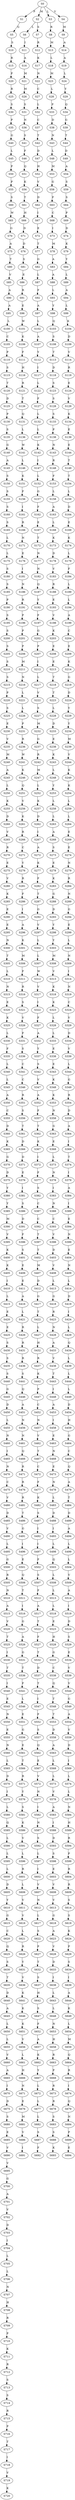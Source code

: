 strict digraph  {
	S0 -> S1 [ label = P ];
	S0 -> S2 [ label = M ];
	S0 -> S3 [ label = L ];
	S0 -> S4 [ label = V ];
	S1 -> S5 [ label = G ];
	S2 -> S6 [ label = L ];
	S2 -> S7 [ label = S ];
	S3 -> S8 [ label = R ];
	S4 -> S9 [ label = M ];
	S5 -> S10 [ label = S ];
	S6 -> S11 [ label = I ];
	S7 -> S12 [ label = R ];
	S8 -> S13 [ label = M ];
	S9 -> S14 [ label = A ];
	S10 -> S15 [ label = R ];
	S11 -> S16 [ label = A ];
	S12 -> S17 [ label = K ];
	S13 -> S18 [ label = L ];
	S14 -> S19 [ label = A ];
	S15 -> S20 [ label = P ];
	S16 -> S21 [ label = M ];
	S17 -> S22 [ label = N ];
	S18 -> S23 [ label = M ];
	S19 -> S24 [ label = L ];
	S20 -> S25 [ label = R ];
	S21 -> S26 [ label = M ];
	S22 -> S27 [ label = C ];
	S23 -> S28 [ label = L ];
	S24 -> S29 [ label = Y ];
	S25 -> S30 [ label = S ];
	S26 -> S31 [ label = S ];
	S27 -> S32 [ label = L ];
	S28 -> S33 [ label = P ];
	S29 -> S34 [ label = Q ];
	S30 -> S35 [ label = P ];
	S31 -> S36 [ label = N ];
	S32 -> S37 [ label = C ];
	S33 -> S38 [ label = D ];
	S34 -> S39 [ label = G ];
	S35 -> S40 [ label = G ];
	S36 -> S41 [ label = S ];
	S37 -> S42 [ label = T ];
	S38 -> S43 [ label = N ];
	S39 -> S44 [ label = T ];
	S40 -> S45 [ label = L ];
	S41 -> S46 [ label = F ];
	S42 -> S47 [ label = D ];
	S43 -> S48 [ label = L ];
	S44 -> S49 [ label = D ];
	S45 -> S50 [ label = P ];
	S46 -> S51 [ label = Q ];
	S47 -> S52 [ label = H ];
	S48 -> S53 [ label = M ];
	S49 -> S54 [ label = A ];
	S50 -> S55 [ label = P ];
	S51 -> S56 [ label = K ];
	S52 -> S57 [ label = V ];
	S53 -> S58 [ label = G ];
	S54 -> S59 [ label = S ];
	S55 -> S60 [ label = S ];
	S56 -> S61 [ label = T ];
	S57 -> S62 [ label = D ];
	S58 -> S63 [ label = F ];
	S59 -> S64 [ label = S ];
	S60 -> S65 [ label = W ];
	S61 -> S66 [ label = H ];
	S62 -> S67 [ label = I ];
	S63 -> S68 [ label = C ];
	S64 -> S69 [ label = P ];
	S65 -> S70 [ label = G ];
	S66 -> S71 [ label = D ];
	S67 -> S72 [ label = E ];
	S68 -> S73 [ label = I ];
	S69 -> S74 [ label = D ];
	S70 -> S75 [ label = A ];
	S71 -> S76 [ label = D ];
	S72 -> S77 [ label = T ];
	S73 -> S78 [ label = M ];
	S74 -> S79 [ label = K ];
	S75 -> S80 [ label = T ];
	S76 -> S81 [ label = S ];
	S77 -> S82 [ label = G ];
	S78 -> S83 [ label = A ];
	S79 -> S84 [ label = Y ];
	S80 -> S85 [ label = V ];
	S81 -> S86 [ label = E ];
	S82 -> S87 [ label = L ];
	S83 -> S88 [ label = A ];
	S84 -> S89 [ label = L ];
	S85 -> S90 [ label = A ];
	S86 -> S91 [ label = R ];
	S87 -> S92 [ label = F ];
	S88 -> S93 [ label = L ];
	S89 -> S94 [ label = A ];
	S90 -> S95 [ label = A ];
	S91 -> S96 [ label = E ];
	S92 -> S97 [ label = A ];
	S93 -> S98 [ label = Y ];
	S94 -> S99 [ label = L ];
	S95 -> S100 [ label = L ];
	S96 -> S101 [ label = W ];
	S97 -> S102 [ label = L ];
	S98 -> S103 [ label = Q ];
	S99 -> S104 [ label = K ];
	S100 -> S105 [ label = C ];
	S101 -> S106 [ label = K ];
	S102 -> S107 [ label = A ];
	S103 -> S108 [ label = S ];
	S104 -> S109 [ label = D ];
	S105 -> S110 [ label = P ];
	S106 -> S111 [ label = F ];
	S107 -> S112 [ label = Y ];
	S108 -> S113 [ label = T ];
	S109 -> S114 [ label = V ];
	S110 -> S115 [ label = S ];
	S111 -> S116 [ label = H ];
	S112 -> S117 [ label = I ];
	S113 -> S118 [ label = D ];
	S114 -> S119 [ label = R ];
	S115 -> S120 [ label = T ];
	S116 -> S121 [ label = R ];
	S117 -> S122 [ label = L ];
	S118 -> S123 [ label = S ];
	S119 -> S124 [ label = E ];
	S120 -> S125 [ label = D ];
	S121 -> S126 [ label = T ];
	S122 -> S127 [ label = F ];
	S123 -> S128 [ label = S ];
	S124 -> S129 [ label = V ];
	S125 -> S130 [ label = P ];
	S126 -> S131 [ label = Q ];
	S127 -> S132 [ label = L ];
	S128 -> S133 [ label = S ];
	S129 -> S134 [ label = K ];
	S130 -> S135 [ label = S ];
	S131 -> S136 [ label = L ];
	S132 -> S137 [ label = L ];
	S133 -> S138 [ label = P ];
	S134 -> S139 [ label = E ];
	S135 -> S140 [ label = G ];
	S136 -> S141 [ label = W ];
	S137 -> S142 [ label = K ];
	S138 -> S143 [ label = N ];
	S139 -> S144 [ label = E ];
	S140 -> S145 [ label = A ];
	S141 -> S146 [ label = L ];
	S142 -> S147 [ label = I ];
	S143 -> S148 [ label = R ];
	S144 -> S149 [ label = T ];
	S145 -> S150 [ label = S ];
	S146 -> S151 [ label = K ];
	S147 -> S152 [ label = L ];
	S148 -> S153 [ label = F ];
	S149 -> S154 [ label = T ];
	S150 -> S155 [ label = S ];
	S151 -> S156 [ label = F ];
	S152 -> S157 [ label = G ];
	S153 -> S158 [ label = L ];
	S154 -> S159 [ label = L ];
	S155 -> S160 [ label = S ];
	S156 -> S161 [ label = I ];
	S157 -> S162 [ label = F ];
	S158 -> S163 [ label = A ];
	S159 -> S164 [ label = D ];
	S160 -> S165 [ label = S ];
	S161 -> S166 [ label = R ];
	S162 -> S167 [ label = E ];
	S163 -> S168 [ label = L ];
	S164 -> S169 [ label = E ];
	S165 -> S170 [ label = L ];
	S166 -> S171 [ label = N ];
	S167 -> S172 [ label = T ];
	S168 -> S173 [ label = K ];
	S169 -> S174 [ label = K ];
	S170 -> S175 [ label = L ];
	S171 -> S176 [ label = E ];
	S172 -> S177 [ label = N ];
	S173 -> S178 [ label = D ];
	S174 -> S179 [ label = L ];
	S175 -> S180 [ label = S ];
	S176 -> S181 [ label = I ];
	S177 -> S182 [ label = N ];
	S178 -> S183 [ label = V ];
	S179 -> S184 [ label = F ];
	S180 -> S185 [ label = S ];
	S181 -> S186 [ label = N ];
	S182 -> S187 [ label = Q ];
	S183 -> S188 [ label = R ];
	S184 -> S189 [ label = L ];
	S185 -> S190 [ label = P ];
	S186 -> S191 [ label = R ];
	S187 -> S192 [ label = Y ];
	S188 -> S193 [ label = E ];
	S189 -> S194 [ label = L ];
	S190 -> S195 [ label = S ];
	S191 -> S196 [ label = P ];
	S192 -> S197 [ label = F ];
	S193 -> S198 [ label = V ];
	S194 -> S199 [ label = A ];
	S195 -> S200 [ label = S ];
	S196 -> S201 [ label = P ];
	S197 -> S202 [ label = G ];
	S198 -> S203 [ label = K ];
	S199 -> S204 [ label = C ];
	S200 -> S205 [ label = S ];
	S201 -> S206 [ label = P ];
	S202 -> S207 [ label = P ];
	S203 -> S208 [ label = E ];
	S204 -> S209 [ label = E ];
	S205 -> S210 [ label = S ];
	S206 -> S211 [ label = M ];
	S207 -> S212 [ label = I ];
	S208 -> S213 [ label = E ];
	S209 -> S214 [ label = K ];
	S210 -> S215 [ label = S ];
	S211 -> S216 [ label = N ];
	S212 -> S217 [ label = L ];
	S213 -> S218 [ label = T ];
	S214 -> S219 [ label = G ];
	S215 -> S220 [ label = P ];
	S216 -> S221 [ label = L ];
	S217 -> S222 [ label = V ];
	S218 -> S223 [ label = T ];
	S219 -> S224 [ label = D ];
	S220 -> S225 [ label = S ];
	S221 -> S226 [ label = L ];
	S222 -> S227 [ label = S ];
	S223 -> S228 [ label = L ];
	S224 -> S229 [ label = Y ];
	S225 -> S230 [ label = E ];
	S226 -> S231 [ label = P ];
	S227 -> S232 [ label = M ];
	S228 -> S233 [ label = D ];
	S229 -> S234 [ label = Y ];
	S230 -> S235 [ label = V ];
	S231 -> S236 [ label = R ];
	S232 -> S237 [ label = G ];
	S233 -> S238 [ label = E ];
	S234 -> S239 [ label = M ];
	S235 -> S240 [ label = M ];
	S236 -> S241 [ label = W ];
	S237 -> S242 [ label = R ];
	S238 -> S243 [ label = K ];
	S239 -> S244 [ label = V ];
	S240 -> S245 [ label = A ];
	S241 -> S246 [ label = K ];
	S242 -> S247 [ label = M ];
	S243 -> S248 [ label = L ];
	S244 -> S249 [ label = K ];
	S245 -> S250 [ label = L ];
	S246 -> S251 [ label = Q ];
	S247 -> S252 [ label = L ];
	S248 -> S253 [ label = Y ];
	S249 -> S254 [ label = K ];
	S250 -> S255 [ label = K ];
	S251 -> S256 [ label = V ];
	S252 -> S257 [ label = K ];
	S253 -> S258 [ label = L ];
	S254 -> S259 [ label = L ];
	S255 -> S260 [ label = D ];
	S256 -> S261 [ label = K ];
	S257 -> S262 [ label = D ];
	S258 -> S263 [ label = L ];
	S259 -> S264 [ label = L ];
	S260 -> S265 [ label = V ];
	S261 -> S266 [ label = R ];
	S262 -> S267 [ label = I ];
	S263 -> S268 [ label = A ];
	S264 -> S269 [ label = E ];
	S265 -> S270 [ label = R ];
	S266 -> S271 [ label = C ];
	S267 -> S272 [ label = A ];
	S268 -> S273 [ label = S ];
	S269 -> S274 [ label = E ];
	S270 -> S275 [ label = E ];
	S271 -> S276 [ label = Y ];
	S272 -> S277 [ label = K ];
	S273 -> S278 [ label = E ];
	S274 -> S279 [ label = N ];
	S275 -> S280 [ label = V ];
	S276 -> S281 [ label = R ];
	S277 -> S282 [ label = F ];
	S278 -> S283 [ label = K ];
	S279 -> S284 [ label = R ];
	S280 -> S285 [ label = K ];
	S281 -> S286 [ label = F ];
	S282 -> S287 [ label = T ];
	S283 -> S288 [ label = G ];
	S284 -> S289 [ label = N ];
	S285 -> S290 [ label = E ];
	S286 -> S291 [ label = I ];
	S287 -> S292 [ label = G ];
	S288 -> S293 [ label = D ];
	S289 -> S294 [ label = G ];
	S290 -> S295 [ label = E ];
	S291 -> S296 [ label = A ];
	S292 -> S297 [ label = V ];
	S293 -> S298 [ label = Y ];
	S294 -> S299 [ label = E ];
	S295 -> S300 [ label = N ];
	S296 -> S301 [ label = K ];
	S297 -> S302 [ label = L ];
	S298 -> S303 [ label = Y ];
	S299 -> S304 [ label = L ];
	S300 -> S305 [ label = T ];
	S301 -> S306 [ label = M ];
	S302 -> S307 [ label = L ];
	S303 -> S308 [ label = M ];
	S304 -> S309 [ label = N ];
	S305 -> S310 [ label = L ];
	S306 -> S311 [ label = F ];
	S307 -> S312 [ label = W ];
	S308 -> S313 [ label = V ];
	S309 -> S314 [ label = I ];
	S310 -> S315 [ label = N ];
	S311 -> S316 [ label = R ];
	S312 -> S317 [ label = V ];
	S313 -> S318 [ label = K ];
	S314 -> S319 [ label = N ];
	S315 -> S320 [ label = E ];
	S316 -> S321 [ label = S ];
	S317 -> S322 [ label = I ];
	S318 -> S323 [ label = K ];
	S319 -> S324 [ label = C ];
	S320 -> S325 [ label = K ];
	S321 -> S326 [ label = V ];
	S322 -> S327 [ label = F ];
	S323 -> S328 [ label = L ];
	S324 -> S329 [ label = V ];
	S325 -> S330 [ label = L ];
	S326 -> S331 [ label = F ];
	S327 -> S332 [ label = A ];
	S328 -> S333 [ label = L ];
	S329 -> S334 [ label = D ];
	S330 -> S335 [ label = F ];
	S331 -> S336 [ label = S ];
	S332 -> S337 [ label = Y ];
	S333 -> S338 [ label = E ];
	S334 -> S339 [ label = V ];
	S335 -> S340 [ label = L ];
	S336 -> S341 [ label = C ];
	S337 -> S342 [ label = S ];
	S338 -> S343 [ label = E ];
	S339 -> S344 [ label = L ];
	S340 -> S345 [ label = L ];
	S341 -> S346 [ label = C ];
	S342 -> S347 [ label = V ];
	S343 -> S348 [ label = K ];
	S344 -> S349 [ label = G ];
	S345 -> S350 [ label = A ];
	S346 -> S351 [ label = R ];
	S347 -> S352 [ label = A ];
	S348 -> S353 [ label = K ];
	S349 -> S354 [ label = R ];
	S350 -> S355 [ label = C ];
	S351 -> S356 [ label = S ];
	S352 -> S357 [ label = F ];
	S353 -> S358 [ label = N ];
	S354 -> S359 [ label = D ];
	S355 -> S360 [ label = D ];
	S356 -> S361 [ label = T ];
	S357 -> S362 [ label = T ];
	S358 -> S363 [ label = G ];
	S359 -> S364 [ label = A ];
	S360 -> S365 [ label = K ];
	S361 -> S366 [ label = D ];
	S362 -> S367 [ label = K ];
	S363 -> S368 [ label = E ];
	S364 -> S369 [ label = I ];
	S365 -> S370 [ label = G ];
	S366 -> S371 [ label = D ];
	S367 -> S372 [ label = I ];
	S368 -> S373 [ label = L ];
	S369 -> S374 [ label = T ];
	S370 -> S375 [ label = D ];
	S371 -> S376 [ label = E ];
	S372 -> S377 [ label = F ];
	S373 -> S378 [ label = N ];
	S374 -> S379 [ label = I ];
	S375 -> S380 [ label = Y ];
	S376 -> S381 [ label = I ];
	S377 -> S382 [ label = S ];
	S378 -> S383 [ label = I ];
	S379 -> S384 [ label = A ];
	S380 -> S385 [ label = Y ];
	S381 -> S386 [ label = S ];
	S382 -> S387 [ label = C ];
	S383 -> S388 [ label = N ];
	S384 -> S389 [ label = I ];
	S385 -> S390 [ label = M ];
	S386 -> S391 [ label = D ];
	S387 -> S392 [ label = C ];
	S388 -> S393 [ label = C ];
	S389 -> S394 [ label = E ];
	S390 -> S395 [ label = V ];
	S391 -> S396 [ label = F ];
	S392 -> S397 [ label = T ];
	S393 -> S398 [ label = V ];
	S394 -> S399 [ label = N ];
	S395 -> S400 [ label = K ];
	S396 -> S401 [ label = S ];
	S397 -> S402 [ label = T ];
	S398 -> S403 [ label = D ];
	S399 -> S404 [ label = E ];
	S400 -> S405 [ label = K ];
	S401 -> S406 [ label = E ];
	S402 -> S407 [ label = M ];
	S403 -> S408 [ label = V ];
	S404 -> S409 [ label = N ];
	S405 -> S410 [ label = I ];
	S406 -> S411 [ label = E ];
	S407 -> S412 [ label = D ];
	S408 -> S413 [ label = L ];
	S409 -> S414 [ label = L ];
	S410 -> S415 [ label = L ];
	S411 -> S416 [ label = A ];
	S412 -> S417 [ label = G ];
	S413 -> S418 [ label = G ];
	S414 -> S419 [ label = D ];
	S415 -> S420 [ label = E ];
	S416 -> S421 [ label = L ];
	S417 -> S422 [ label = T ];
	S418 -> S423 [ label = R ];
	S419 -> S424 [ label = I ];
	S420 -> S425 [ label = E ];
	S421 -> S426 [ label = R ];
	S422 -> S427 [ label = L ];
	S423 -> S428 [ label = N ];
	S424 -> S429 [ label = L ];
	S425 -> S430 [ label = S ];
	S426 -> S431 [ label = R ];
	S427 -> S432 [ label = H ];
	S428 -> S433 [ label = A ];
	S429 -> S434 [ label = Q ];
	S430 -> S435 [ label = S ];
	S431 -> S436 [ label = R ];
	S432 -> S437 [ label = R ];
	S433 -> S438 [ label = V ];
	S434 -> S439 [ label = L ];
	S435 -> S440 [ label = S ];
	S436 -> S441 [ label = S ];
	S437 -> S442 [ label = K ];
	S438 -> S443 [ label = T ];
	S439 -> S444 [ label = L ];
	S440 -> S445 [ label = G ];
	S441 -> S446 [ label = Q ];
	S442 -> S447 [ label = P ];
	S443 -> S448 [ label = I ];
	S444 -> S449 [ label = L ];
	S445 -> S450 [ label = D ];
	S446 -> S451 [ label = A ];
	S447 -> S452 [ label = C ];
	S448 -> S453 [ label = A ];
	S449 -> S454 [ label = D ];
	S450 -> S455 [ label = L ];
	S451 -> S456 [ label = N ];
	S452 -> S457 [ label = N ];
	S453 -> S458 [ label = I ];
	S454 -> S459 [ label = H ];
	S455 -> S460 [ label = N ];
	S456 -> S461 [ label = N ];
	S457 -> S462 [ label = V ];
	S458 -> S463 [ label = E ];
	S459 -> S464 [ label = G ];
	S460 -> S465 [ label = I ];
	S461 -> S466 [ label = Q ];
	S462 -> S467 [ label = T ];
	S463 -> S468 [ label = N ];
	S464 -> S469 [ label = C ];
	S465 -> S470 [ label = N ];
	S466 -> S471 [ label = R ];
	S467 -> S472 [ label = C ];
	S468 -> S473 [ label = E ];
	S469 -> S474 [ label = Q ];
	S470 -> S475 [ label = C ];
	S471 -> S476 [ label = R ];
	S472 -> S477 [ label = F ];
	S473 -> S478 [ label = N ];
	S474 -> S479 [ label = A ];
	S475 -> S480 [ label = V ];
	S476 -> S481 [ label = R ];
	S477 -> S482 [ label = K ];
	S478 -> S483 [ label = L ];
	S479 -> S484 [ label = T ];
	S480 -> S485 [ label = D ];
	S481 -> S486 [ label = T ];
	S482 -> S487 [ label = S ];
	S483 -> S488 [ label = D ];
	S484 -> S489 [ label = D ];
	S485 -> S490 [ label = V ];
	S486 -> S491 [ label = G ];
	S487 -> S492 [ label = I ];
	S488 -> S493 [ label = I ];
	S489 -> S494 [ label = A ];
	S490 -> S495 [ label = L ];
	S491 -> S496 [ label = I ];
	S492 -> S497 [ label = I ];
	S493 -> S498 [ label = L ];
	S494 -> S499 [ label = L ];
	S495 -> S500 [ label = G ];
	S496 -> S501 [ label = E ];
	S497 -> S502 [ label = F ];
	S498 -> S503 [ label = Q ];
	S499 -> S504 [ label = L ];
	S500 -> S505 [ label = R ];
	S501 -> S506 [ label = Q ];
	S502 -> S507 [ label = S ];
	S503 -> S508 [ label = L ];
	S504 -> S509 [ label = V ];
	S505 -> S510 [ label = N ];
	S506 -> S511 [ label = T ];
	S507 -> S512 [ label = F ];
	S508 -> S513 [ label = L ];
	S509 -> S514 [ label = A ];
	S510 -> S515 [ label = A ];
	S511 -> S516 [ label = I ];
	S512 -> S517 [ label = A ];
	S513 -> S518 [ label = L ];
	S514 -> S519 [ label = I ];
	S515 -> S520 [ label = V ];
	S516 -> S521 [ label = G ];
	S517 -> S522 [ label = T ];
	S518 -> S523 [ label = E ];
	S519 -> S524 [ label = D ];
	S520 -> S525 [ label = T ];
	S521 -> S526 [ label = A ];
	S522 -> S527 [ label = F ];
	S523 -> S528 [ label = H ];
	S524 -> S529 [ label = S ];
	S525 -> S530 [ label = I ];
	S526 -> S531 [ label = G ];
	S527 -> S532 [ label = T ];
	S528 -> S533 [ label = G ];
	S529 -> S534 [ label = E ];
	S530 -> S535 [ label = T ];
	S531 -> S536 [ label = T ];
	S532 -> S537 [ label = D ];
	S533 -> S538 [ label = C ];
	S534 -> S539 [ label = V ];
	S535 -> S540 [ label = I ];
	S536 -> S541 [ label = F ];
	S537 -> S542 [ label = T ];
	S538 -> S543 [ label = Q ];
	S539 -> S544 [ label = V ];
	S540 -> S545 [ label = E ];
	S541 -> S546 [ label = L ];
	S542 -> S547 [ label = I ];
	S543 -> S548 [ label = T ];
	S544 -> S549 [ label = G ];
	S545 -> S550 [ label = N ];
	S546 -> S551 [ label = E ];
	S547 -> S552 [ label = F ];
	S548 -> S553 [ label = T ];
	S549 -> S554 [ label = A ];
	S550 -> S555 [ label = E ];
	S551 -> S556 [ label = G ];
	S552 -> S557 [ label = S ];
	S553 -> S558 [ label = D ];
	S554 -> S559 [ label = V ];
	S555 -> S560 [ label = N ];
	S556 -> S561 [ label = E ];
	S557 -> S562 [ label = Q ];
	S558 -> S563 [ label = A ];
	S559 -> S564 [ label = D ];
	S560 -> S565 [ label = L ];
	S561 -> S566 [ label = T ];
	S562 -> S567 [ label = E ];
	S563 -> S568 [ label = L ];
	S564 -> S569 [ label = I ];
	S565 -> S570 [ label = D ];
	S566 -> S571 [ label = R ];
	S567 -> S572 [ label = V ];
	S568 -> S573 [ label = L ];
	S569 -> S574 [ label = L ];
	S570 -> S575 [ label = I ];
	S571 -> S576 [ label = Y ];
	S572 -> S577 [ label = N ];
	S573 -> S578 [ label = V ];
	S574 -> S579 [ label = L ];
	S575 -> S580 [ label = L ];
	S576 -> S581 [ label = S ];
	S577 -> S582 [ label = I ];
	S578 -> S583 [ label = A ];
	S579 -> S584 [ label = N ];
	S580 -> S585 [ label = Q ];
	S581 -> S586 [ label = K ];
	S582 -> S587 [ label = N ];
	S583 -> S588 [ label = I ];
	S584 -> S589 [ label = H ];
	S585 -> S590 [ label = L ];
	S586 -> S591 [ label = V ];
	S587 -> S592 [ label = S ];
	S588 -> S593 [ label = D ];
	S589 -> S594 [ label = R ];
	S590 -> S595 [ label = L ];
	S591 -> S596 [ label = L ];
	S592 -> S597 [ label = L ];
	S593 -> S598 [ label = S ];
	S594 -> S599 [ label = P ];
	S595 -> S600 [ label = L ];
	S596 -> S601 [ label = R ];
	S597 -> S602 [ label = I ];
	S598 -> S603 [ label = E ];
	S599 -> S604 [ label = R ];
	S600 -> S605 [ label = D ];
	S601 -> S606 [ label = L ];
	S602 -> S607 [ label = V ];
	S603 -> S608 [ label = V ];
	S604 -> S609 [ label = R ];
	S605 -> S610 [ label = Y ];
	S606 -> S611 [ label = V ];
	S607 -> S612 [ label = N ];
	S608 -> S613 [ label = V ];
	S609 -> S614 [ label = S ];
	S610 -> S615 [ label = G ];
	S611 -> S616 [ label = V ];
	S612 -> S617 [ label = L ];
	S613 -> S618 [ label = G ];
	S614 -> S619 [ label = S ];
	S615 -> S620 [ label = C ];
	S616 -> S621 [ label = L ];
	S617 -> S622 [ label = S ];
	S618 -> S623 [ label = A ];
	S619 -> S624 [ label = K ];
	S620 -> S625 [ label = Q ];
	S621 -> S626 [ label = R ];
	S622 -> S627 [ label = P ];
	S623 -> S628 [ label = V ];
	S624 -> S629 [ label = P ];
	S625 -> S630 [ label = S ];
	S626 -> S631 [ label = Y ];
	S627 -> S632 [ label = T ];
	S628 -> S633 [ label = D ];
	S629 -> S634 [ label = S ];
	S630 -> S635 [ label = T ];
	S631 -> S636 [ label = V ];
	S632 -> S637 [ label = S ];
	S633 -> S638 [ label = I ];
	S634 -> S639 [ label = I ];
	S635 -> S640 [ label = D ];
	S636 -> S641 [ label = K ];
	S637 -> S642 [ label = H ];
	S638 -> S643 [ label = L ];
	S639 -> S644 [ label = A ];
	S640 -> S645 [ label = A ];
	S641 -> S646 [ label = K ];
	S642 -> S647 [ label = S ];
	S643 -> S648 [ label = L ];
	S644 -> S649 [ label = K ];
	S645 -> S650 [ label = L ];
	S646 -> S651 [ label = K ];
	S647 -> S652 [ label = F ];
	S648 -> S653 [ label = N ];
	S649 -> S654 [ label = L ];
	S650 -> S655 [ label = L ];
	S651 -> S656 [ label = V ];
	S652 -> S657 [ label = A ];
	S653 -> S658 [ label = H ];
	S654 -> S659 [ label = M ];
	S655 -> S660 [ label = V ];
	S656 -> S661 [ label = L ];
	S657 -> S662 [ label = K ];
	S658 -> S663 [ label = R ];
	S659 -> S664 [ label = Q ];
	S660 -> S665 [ label = A ];
	S661 -> S666 [ label = H ];
	S662 -> S667 [ label = Y ];
	S663 -> S668 [ label = P ];
	S664 -> S669 [ label = R ];
	S665 -> S670 [ label = I ];
	S666 -> S671 [ label = N ];
	S667 -> S672 [ label = L ];
	S668 -> S673 [ label = R ];
	S669 -> S674 [ label = I ];
	S670 -> S675 [ label = D ];
	S671 -> S676 [ label = E ];
	S672 -> S677 [ label = L ];
	S673 -> S678 [ label = R ];
	S674 -> S679 [ label = Q ];
	S675 -> S680 [ label = S ];
	S676 -> S681 [ label = M ];
	S677 -> S682 [ label = L ];
	S678 -> S683 [ label = S ];
	S679 -> S684 [ label = N ];
	S680 -> S685 [ label = E ];
	S681 -> S686 [ label = V ];
	S682 -> S687 [ label = S ];
	S683 -> S688 [ label = S ];
	S684 -> S689 [ label = P ];
	S685 -> S690 [ label = V ];
	S686 -> S691 [ label = I ];
	S687 -> S692 [ label = F ];
	S688 -> S693 [ label = K ];
	S689 -> S694 [ label = E ];
	S690 -> S695 [ label = V ];
	S695 -> S700 [ label = G ];
	S700 -> S701 [ label = A ];
	S701 -> S702 [ label = V ];
	S702 -> S703 [ label = D ];
	S703 -> S704 [ label = I ];
	S704 -> S705 [ label = L ];
	S705 -> S706 [ label = L ];
	S706 -> S707 [ label = N ];
	S707 -> S708 [ label = H ];
	S708 -> S709 [ label = R ];
	S709 -> S710 [ label = P ];
	S710 -> S711 [ label = K ];
	S711 -> S712 [ label = R ];
	S712 -> S713 [ label = S ];
	S713 -> S714 [ label = S ];
	S714 -> S715 [ label = R ];
	S715 -> S716 [ label = P ];
	S716 -> S717 [ label = T ];
	S717 -> S718 [ label = I ];
	S718 -> S719 [ label = V ];
	S719 -> S720 [ label = K ];
}
